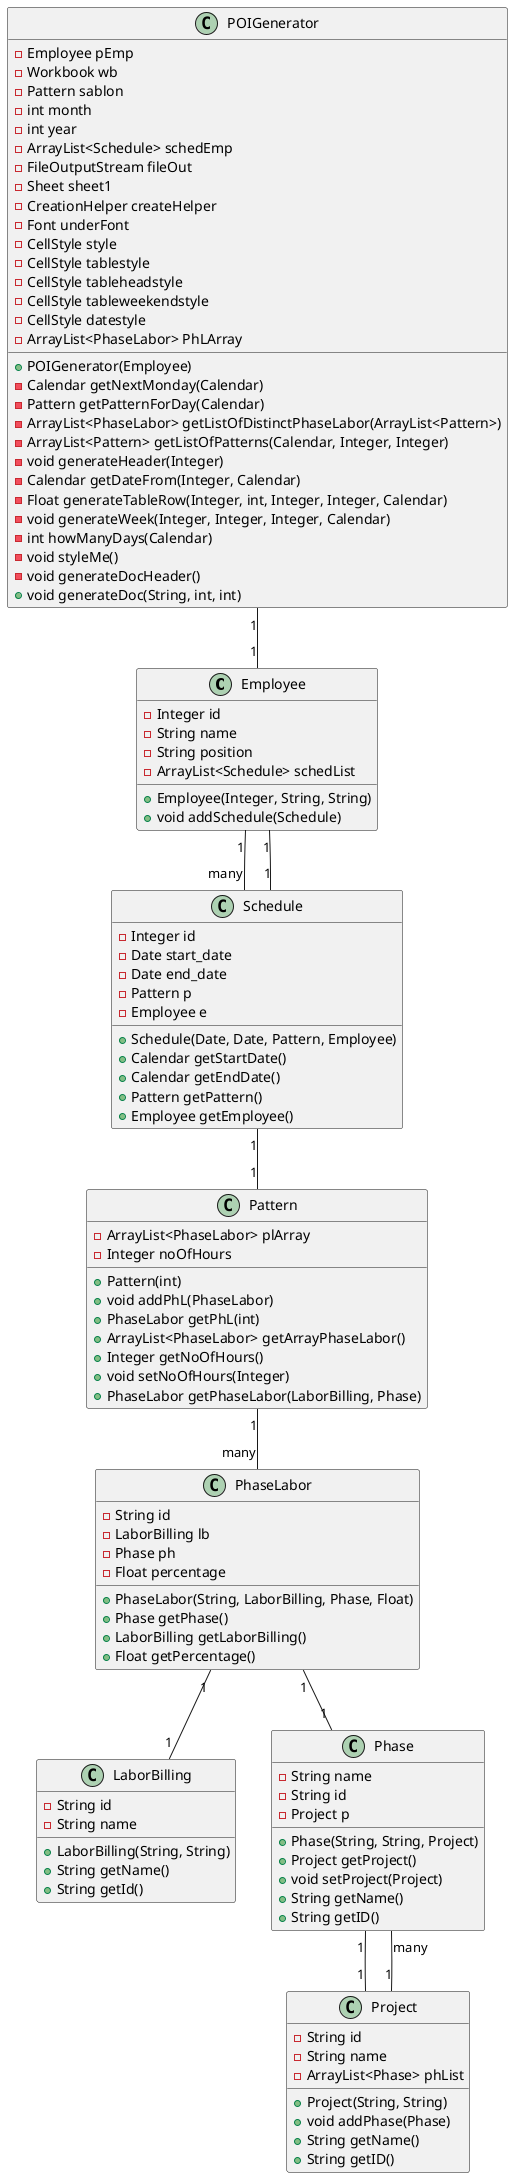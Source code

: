 @startuml
class Employee {
    - Integer id
    - String name
    - String position
    - ArrayList<Schedule> schedList
    + Employee(Integer, String, String)
    + void addSchedule(Schedule)
}

class Schedule {
    - Integer id
    - Date start_date
    - Date end_date
    - Pattern p
    - Employee e
    + Schedule(Date, Date, Pattern, Employee)
    + Calendar getStartDate()
    + Calendar getEndDate()
    + Pattern getPattern()
    + Employee getEmployee()
}

class Pattern {
    - ArrayList<PhaseLabor> plArray
    - Integer noOfHours
    + Pattern(int)
    + void addPhL(PhaseLabor)
    + PhaseLabor getPhL(int)
    + ArrayList<PhaseLabor> getArrayPhaseLabor()
    + Integer getNoOfHours()
    + void setNoOfHours(Integer)
    + PhaseLabor getPhaseLabor(LaborBilling, Phase)
}

class PhaseLabor {
    - String id
    - LaborBilling lb
    - Phase ph
    - Float percentage
    + PhaseLabor(String, LaborBilling, Phase, Float)
    + Phase getPhase()
    + LaborBilling getLaborBilling()
    + Float getPercentage()
}

class LaborBilling {
    - String id
    - String name
    + LaborBilling(String, String)
    + String getName()
    + String getId()
}

class Phase {
    - String name
    - String id
    - Project p
    + Phase(String, String, Project)
    + Project getProject()
    + void setProject(Project)
    + String getName()
    + String getID()
}

class Project {
    - String id
    - String name
    - ArrayList<Phase> phList
    + Project(String, String)
    + void addPhase(Phase)
    + String getName()
    + String getID()
}

class POIGenerator {
    - Employee pEmp
    - Workbook wb
    - Pattern sablon
    - int month
    - int year
    - ArrayList<Schedule> schedEmp
    - FileOutputStream fileOut
    - Sheet sheet1
    - CreationHelper createHelper
    - Font underFont
    - CellStyle style
    - CellStyle tablestyle
    - CellStyle tableheadstyle
    - CellStyle tableweekendstyle
    - CellStyle datestyle
    - ArrayList<PhaseLabor> PhLArray
    + POIGenerator(Employee)
    - Calendar getNextMonday(Calendar)
    - Pattern getPatternForDay(Calendar)
    - ArrayList<PhaseLabor> getListOfDistinctPhaseLabor(ArrayList<Pattern>)
    - ArrayList<Pattern> getListOfPatterns(Calendar, Integer, Integer)
    - void generateHeader(Integer)
    - Calendar getDateFrom(Integer, Calendar)
    - Float generateTableRow(Integer, int, Integer, Integer, Calendar)
    - void generateWeek(Integer, Integer, Integer, Calendar)
    - int howManyDays(Calendar)
    - void styleMe()
    - void generateDocHeader()
    + void generateDoc(String, int, int)
}

Employee "1" -- "many" Schedule
Schedule "1" -- "1" Pattern
Schedule "1" -- "1" Employee
Pattern "1" -- "many" PhaseLabor
PhaseLabor "1" -- "1" LaborBilling
PhaseLabor "1" -- "1" Phase
Phase "1" -- "1" Project
Project "1" -- "many" Phase
POIGenerator "1" -- "1" Employee

